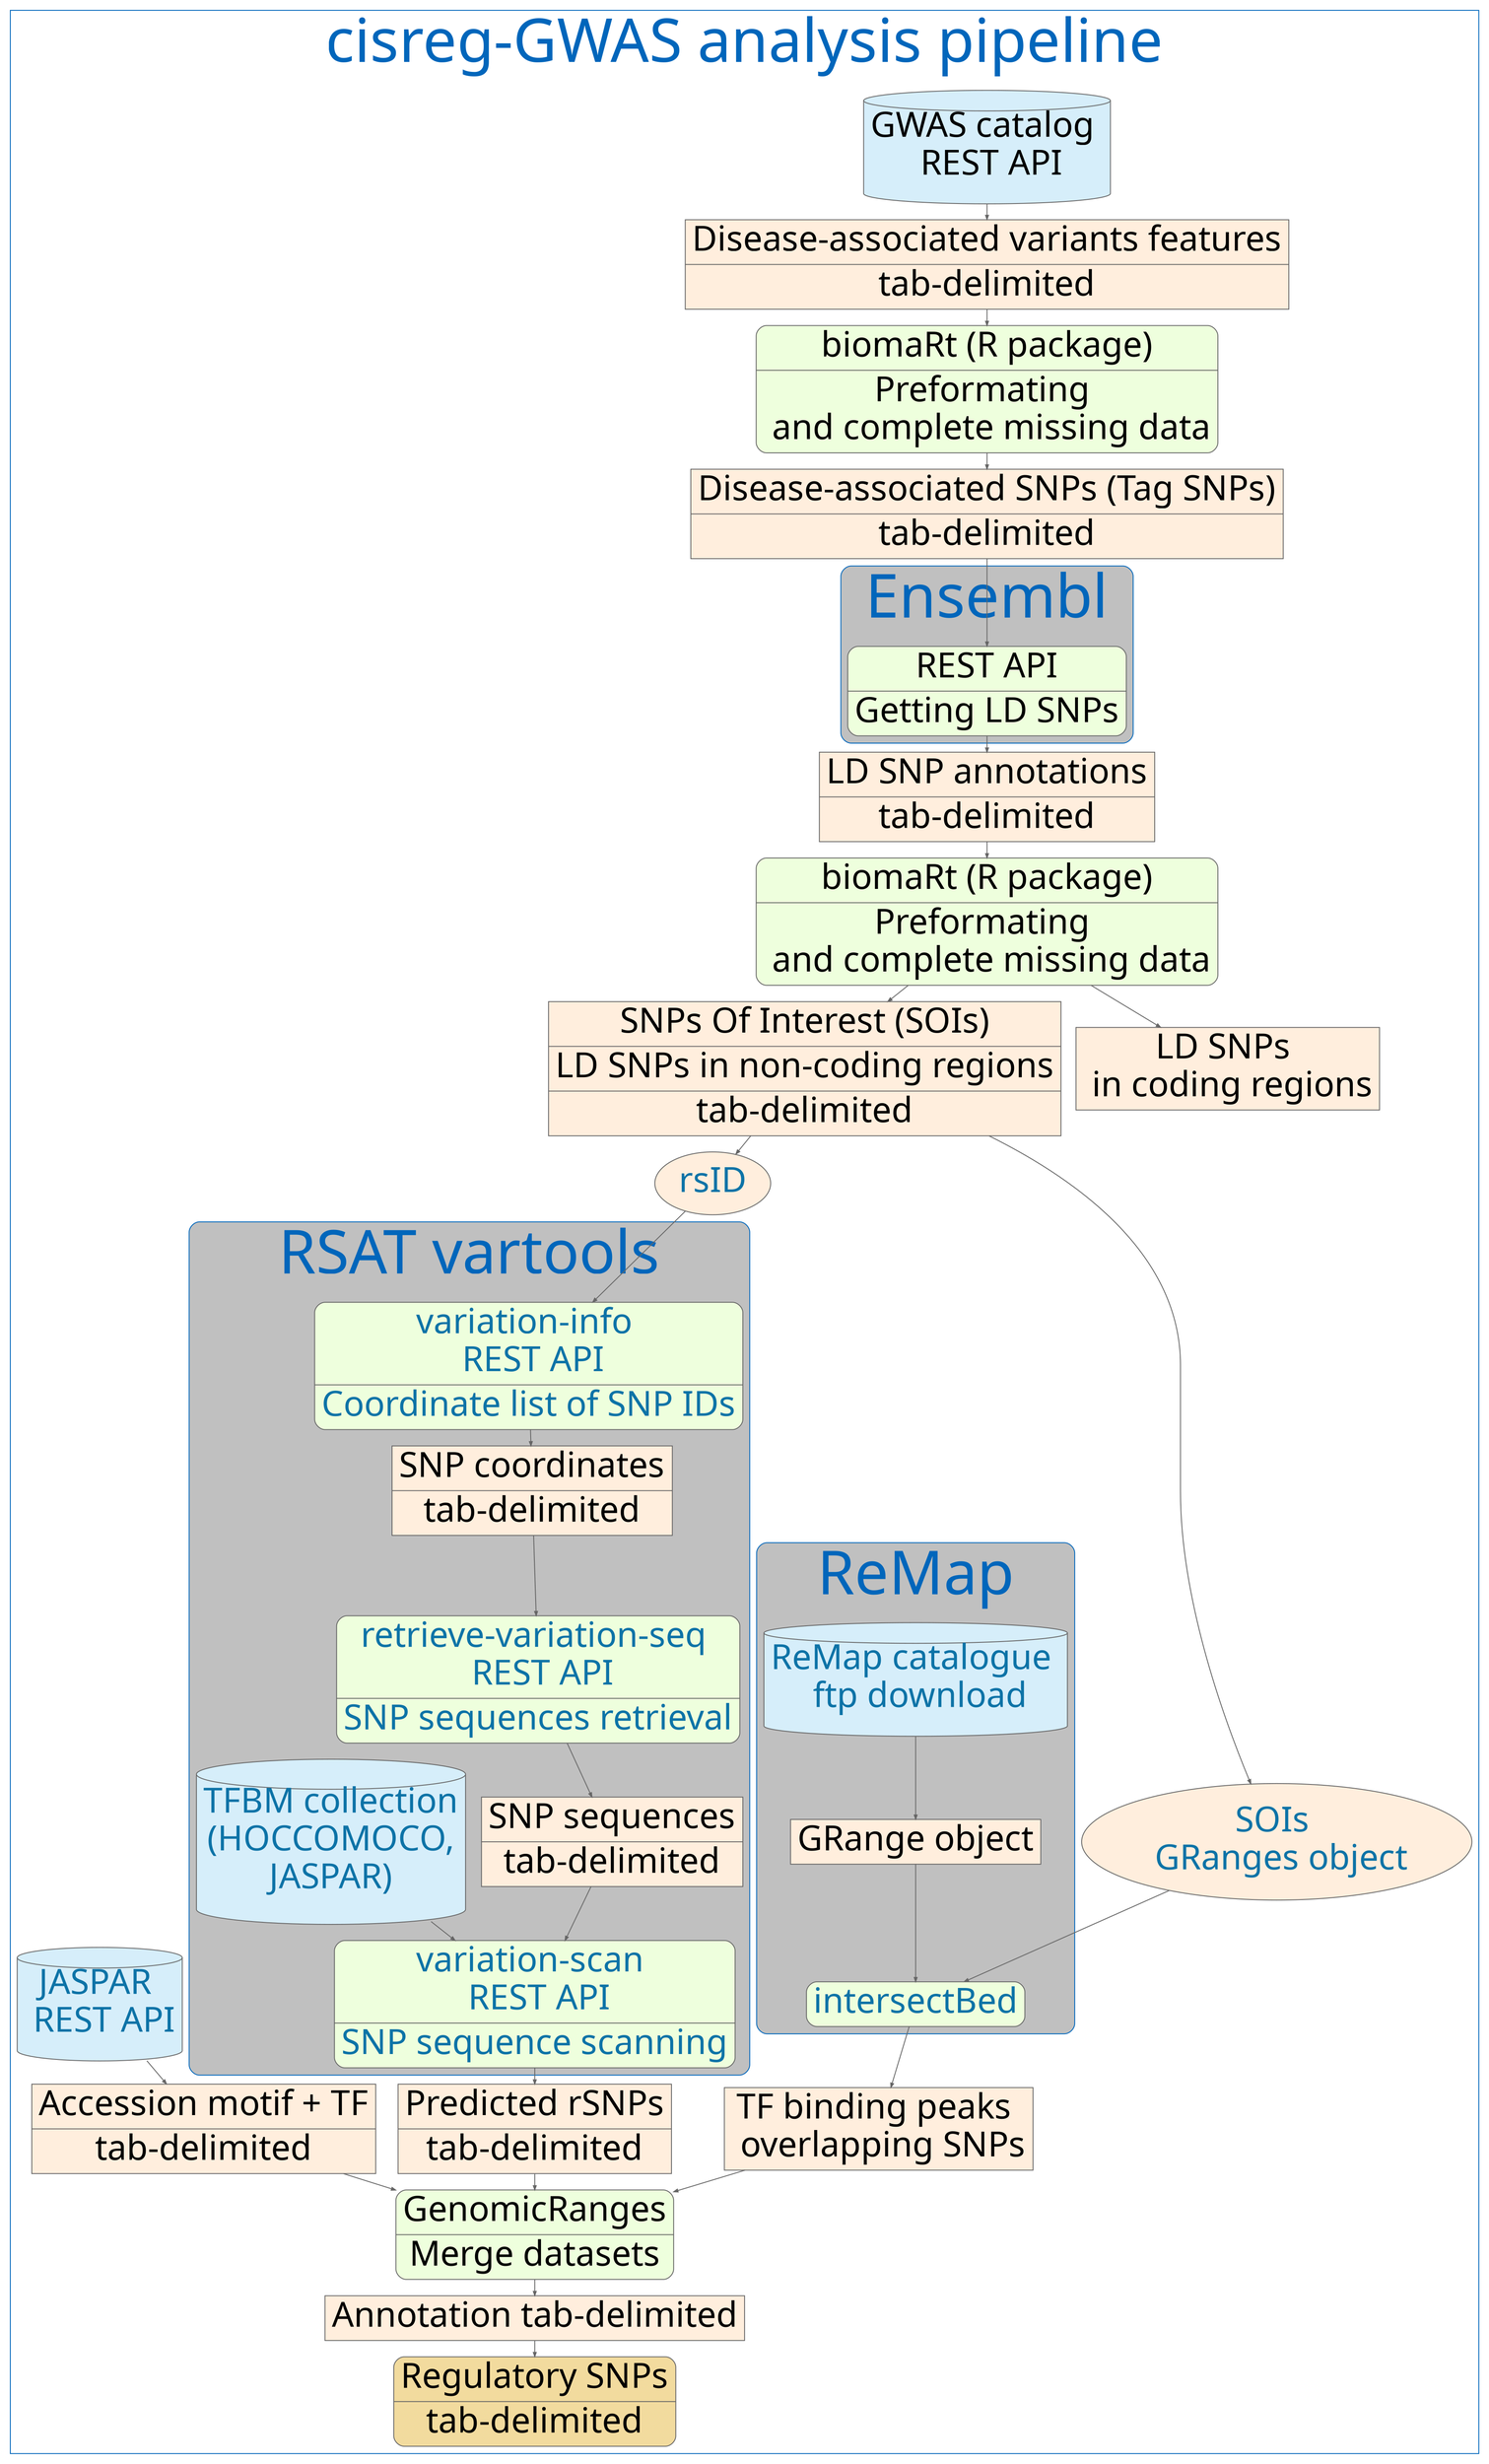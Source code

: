 digraph {

	subgraph cluster_0 {
		 color="#0066BB";
	 	 label="";
	 	 
	graph [fontname="ArialBlack",fontsize="70", label="cisreg-GWAS analysis pipeline" labelloc="t", fontcolor="#0066BB", nodesep="0.1", ranksep="0.2", rankdir=TB];
	edge [fontname="ArialMT",fontsize="40",labelfontname="ArialMT",labelfontsize="40", arrowsize="0.5", color="#666666"];
	node [fontname="ArialMT",fontsize="40",shape=record,height="0.2", color="#666666"];


		
	gwas_catalog [shape = "cylinder", style = "rounded,filled", fillcolor = "#D6EEFA", label = "GWAS catalog \n REST API", URL = "http://www.ebi.ac.uk/gwas/"];


	gwas_catalog -> download

#F8EE2B


		 download [shape="record", style="filled", fillcolor="#FFEEDD", label="{Disease-associated  variants features | tab-delimited}"]

		 download -> preformating1

		 preformating1  [shape="record", style="rounded,filled", fillcolor="#EEFFDD", label="{biomaRt (R package) | Preformating \n and complete missing data}"]

		 preformating1 -> tagsnp
     
		 tagsnp  [shape="record", style="filled", fillcolor="#FFEEDD", label="{Disease-associated SNPs (Tag SNPs) | tab-delimited}"]

		 tagsnp -> ensembl

		subgraph cluster_4 {
		color = "#0066BB";
		bgcolor = "#C0C0C0";
		label  =  "Ensembl";
		style = "rounded";


	ensembl[shape = "record", 
			style = "rounded,filled", 
			fillcolor = "#EEFFDD", 
			label = "{REST API| Getting LD SNPs}"];
}

ensembl -> snp1
 snp1  [shape = "record", 
			style = "filled", 
			fillcolor = "#FFEEDD", 
			label="{LD SNP annotations | tab-delimited}"]

snp1 -> preformating2

preformating2  [shape="record", style="rounded,filled", fillcolor="#EEFFDD", label="{biomaRt (R package) | Preformating \n and complete missing data}"]

		preformating2 -> SOI
		preformating2 -> coding
			#preformating2 -> haplor4
		
	SOI [shape = "record", 
			style = "filled", 
			fillcolor = "#FFEEDD", 
			label = "{SNPs Of Interest (SOIs) | LD SNPs in non-coding regions | tab-delimited}"];
			
			
		#		haplor4 [shape = "record", 
		#	style = "filled", 
		#	fillcolor = "#FFEEDD", 
		#	label = "{Epigenomic marks | tab-delimited}"];
			
	 coding [shape="record", 
	 style="filled", 
	 fillcolor="#FFEEDD",
	 label="{LD SNPs \n in coding regions}"]
		

SOI -> SOIsGRange
SOI -> rsid


rsid [shape = "", 
				style = "filled", 
				fillcolor = "#FFEEDD", 
				label = "rsID", 
				fontcolor = "#0D73A7"];
				
	rsid -> variation_info
	#rsid -> SOIsGRange
	
	SOIsGRange [shape="", 
	 style="filled", 
	 fillcolor="#FFEEDD",
	 fontcolor = "#0D73A7"
	 label="SOIs \n GRanges object"]
				
  ## RSAT
	subgraph cluster_5 {
		color = "#0066BB";
		bgcolor = "#C0C0C0";
		label  =  "RSAT vartools";
		style = "rounded";
	
	## variation-info
	variation_info [shape = "record", 
					style = "rounded,filled", 
					fillcolor = "#EEFFDD", 
					label = "{variation-info \n REST API | Coordinate list of SNP IDs}", 
					URL = "http://rsat.sb-roscoff.fr/variation-info_form.cgi", 
					fontcolor = "#0D73A7"];

	variation_info -> snp_info
	
	snp_info [shape = "record", 
				style = "filled", 
				fillcolor = "#FFEEDD", 
				label = "{SNP coordinates | tab-delimited }"];

	snp_info -> retrieve_variation_seq

	## retrieve-variation-seq
	retrieve_variation_seq [shape = "record", 
							style = "rounded,filled", 
							fillcolor = "#EEFFDD", 
							label = "{retrieve-variation-seq \n REST API | SNP sequences retrieval}", 
							URL = "http://rsat.sb-roscoff.fr/retrieve-variation-seq_form.cgi", 
							fontcolor = "#0D73A7"];

	retrieve_variation_seq -> snp_seq

	snp_seq  [shape = "record", 
			  style = "filled", 
			  fillcolor = "#FFEEDD", 
			  label = "{SNP sequences | tab-delimited }"];
				
	snp_seq -> variation_scan


	## variation-scan
	variation_scan [shape = "record", 
					style = "rounded,filled", 
					fillcolor = "#EEFFDD", 
					label = "{variation-scan \n REST API | SNP sequence scanning}", 
					URL = "http://rsat.sb-roscoff.fr/variation-scan_form.cgi", 
					fontcolor = "#0D73A7"];
	

	## Matrice database
	matrices  [shape = "cylinder", 
	style = "rounded,filled", 
	fillcolor = "#D6EEFA", 
	label = "TFBM collection\n(HOCCOMOCO,\nJASPAR)", 
		URL = "http://jaspar.genereg.net/", 
		fontcolor = "#0D73A7"];

	matrices -> variation_scan
	}

variation_scan -> rsat2

		 
		 #rsat1  [shape="record", style="rounded,filled", fillcolor="#EEFFDD", label="{RSAT | rSNP predictions}"]
		 
		 #rsat1 -> rsat2
		 
		  rsat2 [shape="record", style="filled", fillcolor="#FFEEDD", label="{Predicted rSNPs | tab-delimited}"]
		  
#	rsid -> remapenrich
	SOIsGRange -> intersectbed
		  
	intersectbed
		  	## REMAP
subgraph cluster_3 {
		color = "#0066BB";
		bgcolor = "#C0C0C0";
		label  =  "ReMap";
		style = "rounded";
				
				
		#remapenrich [shape = "record", 
		#		style = "rounded,filled", 
		#		fillcolor = "#EEFFDD", 
		#		label = "{ReMapEnrich \n R package}", 
		#		fontcolor = "#0D73A7"];
	
	intersectbed [shape = "record", 
				style = "rounded,filled", 
				fillcolor = "#EEFFDD", 
				label = "{intersectBed}", 
				fontcolor = "#0D73A7"];
				
		remapcatalogue [shape = "cylinder", 
						style = "rounded,filled", 
						fillcolor = "#D6EEFA", 
						label = "ReMap catalogue \n ftp download", 
						URL = "http://tagc.univ-mrs.fr/remap/index.php?page = download/", 
						fontcolor = "#0D73A7"];
	#remapcatalogue -> remapenrich 
	remapcatalogue -> remap

		}
	 
	 #remapenrich -> tfenrichissment
	 
	 	#tfenrichissment [shape = "record", 
		#			style = "filled", 
		#			fillcolor = "#FFEEDD", 
		#			label = "{TF enrichissments | tab-delimited}"];
					
	 
		 remap [shape="record", style="filled", fillcolor="#FFEEDD", label="{GRange object}"]
		 remap -> intersectbed
		 intersectbed -> tfbs
		  tfbs [shape="record", style="filled", fillcolor="#FFEEDD", label="{TF binding peaks \n overlapping SNPs }"]
		  
	
	
		 rsat2 -> join
		 tfbs -> join
		 #haplor4 -> join
		 
    join  [shape="record", style="rounded,filled", fillcolor="#EEFFDD", label="{GenomicRanges| Merge datasets}"]
    
    join -> annot_table
    
    
    	jaspar  [shape = "cylinder", 
	style = "rounded,filled", 
	fillcolor = "#D6EEFA", 
	label = "JASPAR \n REST API", 
		URL = "http://jaspar.genereg.net/", 
		fontcolor = "#0D73A7"];
		
		jaspar -> jaspar_res
		
		jaspar_res[shape="record", style="filled", fillcolor="#FFEEDD", label="{Accession motif + TF | tab-delimited}"]
		
		jaspar_res -> join

		 annot_table  [shape="record", style="filled", fillcolor="#FFEEDD", label="{Annotation tab-delimited}"]
    annot_table -> rsnp
 #stat  [shape="record", style="rounded,filled", fillcolor="#EEFFDD", label="{Statistical analysis}"]
    #stat -> rsnp
    rsnp  [shape="record", style="rounded,filled", fillcolor="#F2DB9E", label="{Regulatory SNPs | tab-delimited}"]
	}

	
}
